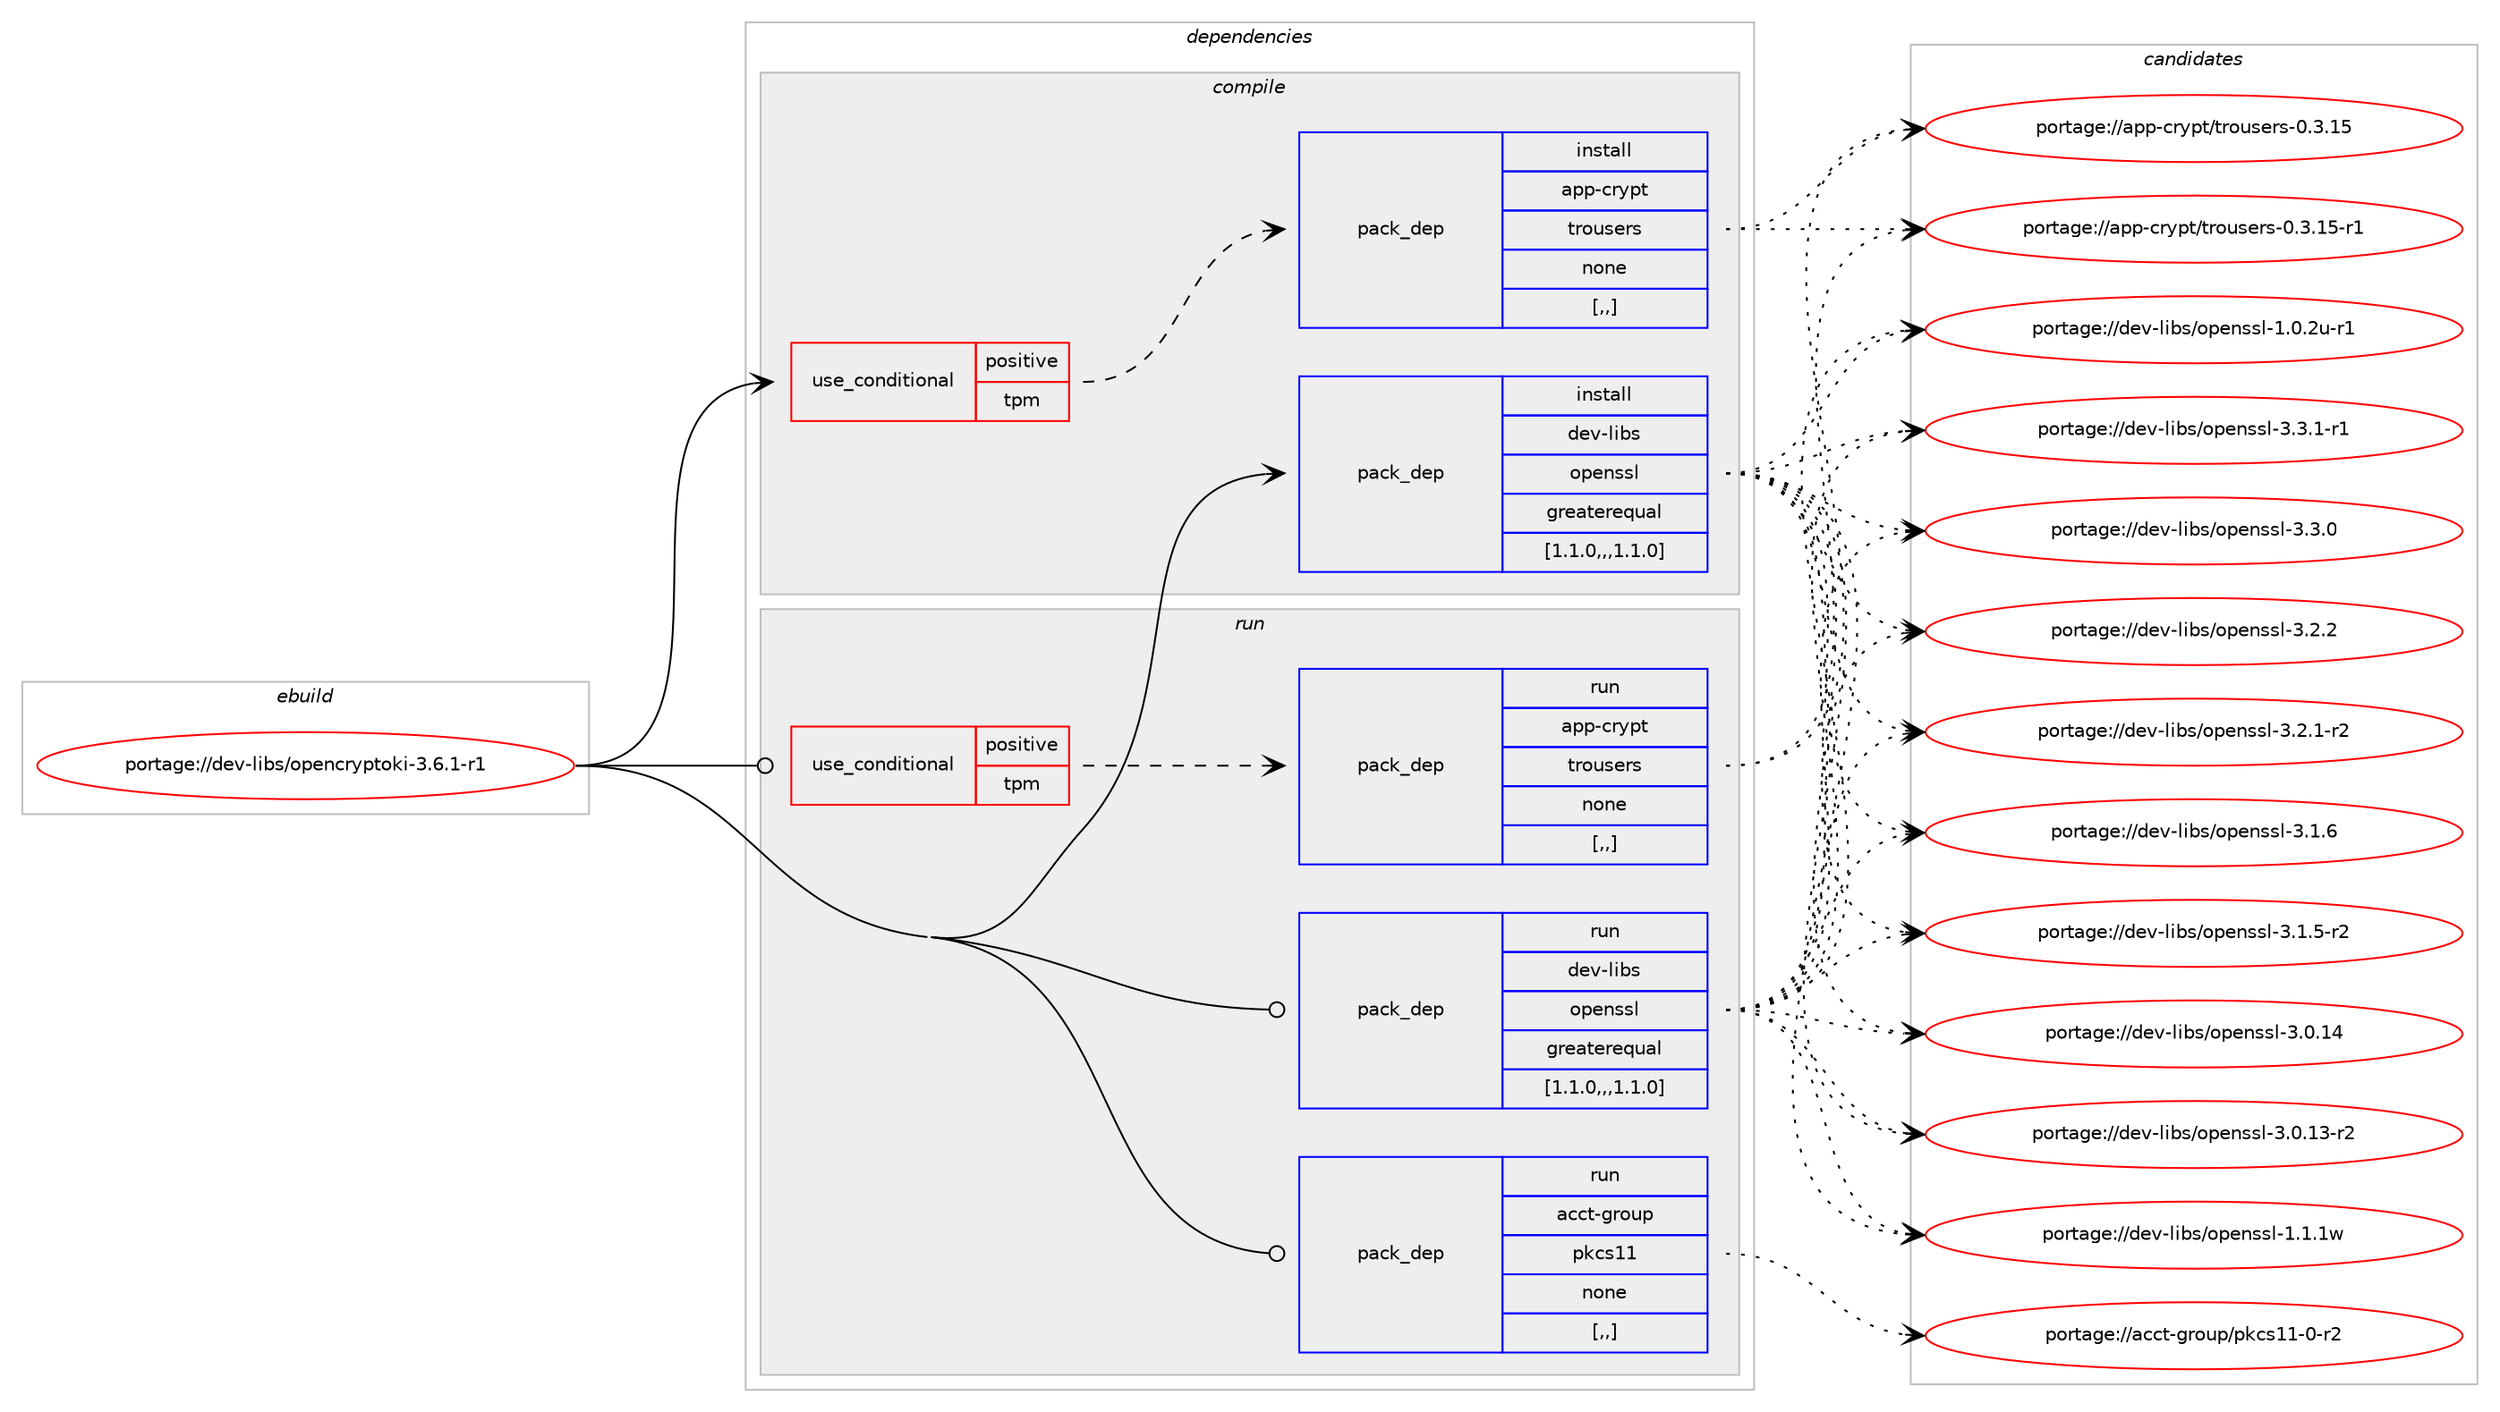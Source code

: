 digraph prolog {

# *************
# Graph options
# *************

newrank=true;
concentrate=true;
compound=true;
graph [rankdir=LR,fontname=Helvetica,fontsize=10,ranksep=1.5];#, ranksep=2.5, nodesep=0.2];
edge  [arrowhead=vee];
node  [fontname=Helvetica,fontsize=10];

# **********
# The ebuild
# **********

subgraph cluster_leftcol {
color=gray;
label=<<i>ebuild</i>>;
id [label="portage://dev-libs/opencryptoki-3.6.1-r1", color=red, width=4, href="../dev-libs/opencryptoki-3.6.1-r1.svg"];
}

# ****************
# The dependencies
# ****************

subgraph cluster_midcol {
color=gray;
label=<<i>dependencies</i>>;
subgraph cluster_compile {
fillcolor="#eeeeee";
style=filled;
label=<<i>compile</i>>;
subgraph cond27852 {
dependency112998 [label=<<TABLE BORDER="0" CELLBORDER="1" CELLSPACING="0" CELLPADDING="4"><TR><TD ROWSPAN="3" CELLPADDING="10">use_conditional</TD></TR><TR><TD>positive</TD></TR><TR><TD>tpm</TD></TR></TABLE>>, shape=none, color=red];
subgraph pack83947 {
dependency112999 [label=<<TABLE BORDER="0" CELLBORDER="1" CELLSPACING="0" CELLPADDING="4" WIDTH="220"><TR><TD ROWSPAN="6" CELLPADDING="30">pack_dep</TD></TR><TR><TD WIDTH="110">install</TD></TR><TR><TD>app-crypt</TD></TR><TR><TD>trousers</TD></TR><TR><TD>none</TD></TR><TR><TD>[,,]</TD></TR></TABLE>>, shape=none, color=blue];
}
dependency112998:e -> dependency112999:w [weight=20,style="dashed",arrowhead="vee"];
}
id:e -> dependency112998:w [weight=20,style="solid",arrowhead="vee"];
subgraph pack83948 {
dependency113000 [label=<<TABLE BORDER="0" CELLBORDER="1" CELLSPACING="0" CELLPADDING="4" WIDTH="220"><TR><TD ROWSPAN="6" CELLPADDING="30">pack_dep</TD></TR><TR><TD WIDTH="110">install</TD></TR><TR><TD>dev-libs</TD></TR><TR><TD>openssl</TD></TR><TR><TD>greaterequal</TD></TR><TR><TD>[1.1.0,,,1.1.0]</TD></TR></TABLE>>, shape=none, color=blue];
}
id:e -> dependency113000:w [weight=20,style="solid",arrowhead="vee"];
}
subgraph cluster_compileandrun {
fillcolor="#eeeeee";
style=filled;
label=<<i>compile and run</i>>;
}
subgraph cluster_run {
fillcolor="#eeeeee";
style=filled;
label=<<i>run</i>>;
subgraph cond27853 {
dependency113001 [label=<<TABLE BORDER="0" CELLBORDER="1" CELLSPACING="0" CELLPADDING="4"><TR><TD ROWSPAN="3" CELLPADDING="10">use_conditional</TD></TR><TR><TD>positive</TD></TR><TR><TD>tpm</TD></TR></TABLE>>, shape=none, color=red];
subgraph pack83949 {
dependency113002 [label=<<TABLE BORDER="0" CELLBORDER="1" CELLSPACING="0" CELLPADDING="4" WIDTH="220"><TR><TD ROWSPAN="6" CELLPADDING="30">pack_dep</TD></TR><TR><TD WIDTH="110">run</TD></TR><TR><TD>app-crypt</TD></TR><TR><TD>trousers</TD></TR><TR><TD>none</TD></TR><TR><TD>[,,]</TD></TR></TABLE>>, shape=none, color=blue];
}
dependency113001:e -> dependency113002:w [weight=20,style="dashed",arrowhead="vee"];
}
id:e -> dependency113001:w [weight=20,style="solid",arrowhead="odot"];
subgraph pack83950 {
dependency113003 [label=<<TABLE BORDER="0" CELLBORDER="1" CELLSPACING="0" CELLPADDING="4" WIDTH="220"><TR><TD ROWSPAN="6" CELLPADDING="30">pack_dep</TD></TR><TR><TD WIDTH="110">run</TD></TR><TR><TD>acct-group</TD></TR><TR><TD>pkcs11</TD></TR><TR><TD>none</TD></TR><TR><TD>[,,]</TD></TR></TABLE>>, shape=none, color=blue];
}
id:e -> dependency113003:w [weight=20,style="solid",arrowhead="odot"];
subgraph pack83951 {
dependency113004 [label=<<TABLE BORDER="0" CELLBORDER="1" CELLSPACING="0" CELLPADDING="4" WIDTH="220"><TR><TD ROWSPAN="6" CELLPADDING="30">pack_dep</TD></TR><TR><TD WIDTH="110">run</TD></TR><TR><TD>dev-libs</TD></TR><TR><TD>openssl</TD></TR><TR><TD>greaterequal</TD></TR><TR><TD>[1.1.0,,,1.1.0]</TD></TR></TABLE>>, shape=none, color=blue];
}
id:e -> dependency113004:w [weight=20,style="solid",arrowhead="odot"];
}
}

# **************
# The candidates
# **************

subgraph cluster_choices {
rank=same;
color=gray;
label=<<i>candidates</i>>;

subgraph choice83947 {
color=black;
nodesep=1;
choice97112112459911412111211647116114111117115101114115454846514649534511449 [label="portage://app-crypt/trousers-0.3.15-r1", color=red, width=4,href="../app-crypt/trousers-0.3.15-r1.svg"];
choice9711211245991141211121164711611411111711510111411545484651464953 [label="portage://app-crypt/trousers-0.3.15", color=red, width=4,href="../app-crypt/trousers-0.3.15.svg"];
dependency112999:e -> choice97112112459911412111211647116114111117115101114115454846514649534511449:w [style=dotted,weight="100"];
dependency112999:e -> choice9711211245991141211121164711611411111711510111411545484651464953:w [style=dotted,weight="100"];
}
subgraph choice83948 {
color=black;
nodesep=1;
choice1001011184510810598115471111121011101151151084551465146494511449 [label="portage://dev-libs/openssl-3.3.1-r1", color=red, width=4,href="../dev-libs/openssl-3.3.1-r1.svg"];
choice100101118451081059811547111112101110115115108455146514648 [label="portage://dev-libs/openssl-3.3.0", color=red, width=4,href="../dev-libs/openssl-3.3.0.svg"];
choice100101118451081059811547111112101110115115108455146504650 [label="portage://dev-libs/openssl-3.2.2", color=red, width=4,href="../dev-libs/openssl-3.2.2.svg"];
choice1001011184510810598115471111121011101151151084551465046494511450 [label="portage://dev-libs/openssl-3.2.1-r2", color=red, width=4,href="../dev-libs/openssl-3.2.1-r2.svg"];
choice100101118451081059811547111112101110115115108455146494654 [label="portage://dev-libs/openssl-3.1.6", color=red, width=4,href="../dev-libs/openssl-3.1.6.svg"];
choice1001011184510810598115471111121011101151151084551464946534511450 [label="portage://dev-libs/openssl-3.1.5-r2", color=red, width=4,href="../dev-libs/openssl-3.1.5-r2.svg"];
choice10010111845108105981154711111210111011511510845514648464952 [label="portage://dev-libs/openssl-3.0.14", color=red, width=4,href="../dev-libs/openssl-3.0.14.svg"];
choice100101118451081059811547111112101110115115108455146484649514511450 [label="portage://dev-libs/openssl-3.0.13-r2", color=red, width=4,href="../dev-libs/openssl-3.0.13-r2.svg"];
choice100101118451081059811547111112101110115115108454946494649119 [label="portage://dev-libs/openssl-1.1.1w", color=red, width=4,href="../dev-libs/openssl-1.1.1w.svg"];
choice1001011184510810598115471111121011101151151084549464846501174511449 [label="portage://dev-libs/openssl-1.0.2u-r1", color=red, width=4,href="../dev-libs/openssl-1.0.2u-r1.svg"];
dependency113000:e -> choice1001011184510810598115471111121011101151151084551465146494511449:w [style=dotted,weight="100"];
dependency113000:e -> choice100101118451081059811547111112101110115115108455146514648:w [style=dotted,weight="100"];
dependency113000:e -> choice100101118451081059811547111112101110115115108455146504650:w [style=dotted,weight="100"];
dependency113000:e -> choice1001011184510810598115471111121011101151151084551465046494511450:w [style=dotted,weight="100"];
dependency113000:e -> choice100101118451081059811547111112101110115115108455146494654:w [style=dotted,weight="100"];
dependency113000:e -> choice1001011184510810598115471111121011101151151084551464946534511450:w [style=dotted,weight="100"];
dependency113000:e -> choice10010111845108105981154711111210111011511510845514648464952:w [style=dotted,weight="100"];
dependency113000:e -> choice100101118451081059811547111112101110115115108455146484649514511450:w [style=dotted,weight="100"];
dependency113000:e -> choice100101118451081059811547111112101110115115108454946494649119:w [style=dotted,weight="100"];
dependency113000:e -> choice1001011184510810598115471111121011101151151084549464846501174511449:w [style=dotted,weight="100"];
}
subgraph choice83949 {
color=black;
nodesep=1;
choice97112112459911412111211647116114111117115101114115454846514649534511449 [label="portage://app-crypt/trousers-0.3.15-r1", color=red, width=4,href="../app-crypt/trousers-0.3.15-r1.svg"];
choice9711211245991141211121164711611411111711510111411545484651464953 [label="portage://app-crypt/trousers-0.3.15", color=red, width=4,href="../app-crypt/trousers-0.3.15.svg"];
dependency113002:e -> choice97112112459911412111211647116114111117115101114115454846514649534511449:w [style=dotted,weight="100"];
dependency113002:e -> choice9711211245991141211121164711611411111711510111411545484651464953:w [style=dotted,weight="100"];
}
subgraph choice83950 {
color=black;
nodesep=1;
choice979999116451031141111171124711210799115494945484511450 [label="portage://acct-group/pkcs11-0-r2", color=red, width=4,href="../acct-group/pkcs11-0-r2.svg"];
dependency113003:e -> choice979999116451031141111171124711210799115494945484511450:w [style=dotted,weight="100"];
}
subgraph choice83951 {
color=black;
nodesep=1;
choice1001011184510810598115471111121011101151151084551465146494511449 [label="portage://dev-libs/openssl-3.3.1-r1", color=red, width=4,href="../dev-libs/openssl-3.3.1-r1.svg"];
choice100101118451081059811547111112101110115115108455146514648 [label="portage://dev-libs/openssl-3.3.0", color=red, width=4,href="../dev-libs/openssl-3.3.0.svg"];
choice100101118451081059811547111112101110115115108455146504650 [label="portage://dev-libs/openssl-3.2.2", color=red, width=4,href="../dev-libs/openssl-3.2.2.svg"];
choice1001011184510810598115471111121011101151151084551465046494511450 [label="portage://dev-libs/openssl-3.2.1-r2", color=red, width=4,href="../dev-libs/openssl-3.2.1-r2.svg"];
choice100101118451081059811547111112101110115115108455146494654 [label="portage://dev-libs/openssl-3.1.6", color=red, width=4,href="../dev-libs/openssl-3.1.6.svg"];
choice1001011184510810598115471111121011101151151084551464946534511450 [label="portage://dev-libs/openssl-3.1.5-r2", color=red, width=4,href="../dev-libs/openssl-3.1.5-r2.svg"];
choice10010111845108105981154711111210111011511510845514648464952 [label="portage://dev-libs/openssl-3.0.14", color=red, width=4,href="../dev-libs/openssl-3.0.14.svg"];
choice100101118451081059811547111112101110115115108455146484649514511450 [label="portage://dev-libs/openssl-3.0.13-r2", color=red, width=4,href="../dev-libs/openssl-3.0.13-r2.svg"];
choice100101118451081059811547111112101110115115108454946494649119 [label="portage://dev-libs/openssl-1.1.1w", color=red, width=4,href="../dev-libs/openssl-1.1.1w.svg"];
choice1001011184510810598115471111121011101151151084549464846501174511449 [label="portage://dev-libs/openssl-1.0.2u-r1", color=red, width=4,href="../dev-libs/openssl-1.0.2u-r1.svg"];
dependency113004:e -> choice1001011184510810598115471111121011101151151084551465146494511449:w [style=dotted,weight="100"];
dependency113004:e -> choice100101118451081059811547111112101110115115108455146514648:w [style=dotted,weight="100"];
dependency113004:e -> choice100101118451081059811547111112101110115115108455146504650:w [style=dotted,weight="100"];
dependency113004:e -> choice1001011184510810598115471111121011101151151084551465046494511450:w [style=dotted,weight="100"];
dependency113004:e -> choice100101118451081059811547111112101110115115108455146494654:w [style=dotted,weight="100"];
dependency113004:e -> choice1001011184510810598115471111121011101151151084551464946534511450:w [style=dotted,weight="100"];
dependency113004:e -> choice10010111845108105981154711111210111011511510845514648464952:w [style=dotted,weight="100"];
dependency113004:e -> choice100101118451081059811547111112101110115115108455146484649514511450:w [style=dotted,weight="100"];
dependency113004:e -> choice100101118451081059811547111112101110115115108454946494649119:w [style=dotted,weight="100"];
dependency113004:e -> choice1001011184510810598115471111121011101151151084549464846501174511449:w [style=dotted,weight="100"];
}
}

}
